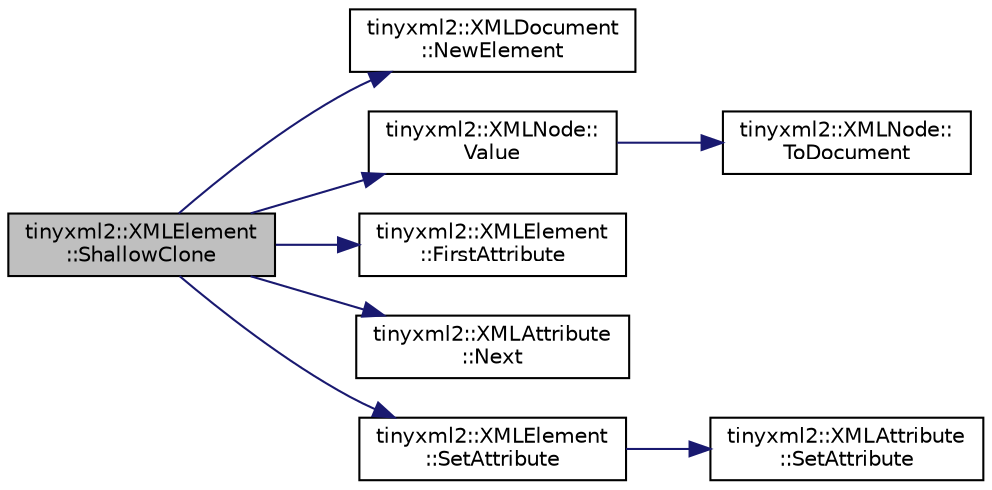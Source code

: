 digraph "tinyxml2::XMLElement::ShallowClone"
{
  edge [fontname="Helvetica",fontsize="10",labelfontname="Helvetica",labelfontsize="10"];
  node [fontname="Helvetica",fontsize="10",shape=record];
  rankdir="LR";
  Node1 [label="tinyxml2::XMLElement\l::ShallowClone",height=0.2,width=0.4,color="black", fillcolor="grey75", style="filled", fontcolor="black"];
  Node1 -> Node2 [color="midnightblue",fontsize="10",style="solid"];
  Node2 [label="tinyxml2::XMLDocument\l::NewElement",height=0.2,width=0.4,color="black", fillcolor="white", style="filled",URL="$classtinyxml2_1_1_x_m_l_document.html#a3c335a700a43d7c363a393142a23f234"];
  Node1 -> Node3 [color="midnightblue",fontsize="10",style="solid"];
  Node3 [label="tinyxml2::XMLNode::\lValue",height=0.2,width=0.4,color="black", fillcolor="white", style="filled",URL="$classtinyxml2_1_1_x_m_l_node.html#a92835c779871918f9af569bfe9669fe6"];
  Node3 -> Node4 [color="midnightblue",fontsize="10",style="solid"];
  Node4 [label="tinyxml2::XMLNode::\lToDocument",height=0.2,width=0.4,color="black", fillcolor="white", style="filled",URL="$classtinyxml2_1_1_x_m_l_node.html#a836e2966ed736fc3c94f70e12a2a3357",tooltip="Safely cast to a Document, or null. "];
  Node1 -> Node5 [color="midnightblue",fontsize="10",style="solid"];
  Node5 [label="tinyxml2::XMLElement\l::FirstAttribute",height=0.2,width=0.4,color="black", fillcolor="white", style="filled",URL="$classtinyxml2_1_1_x_m_l_element.html#a67593e63558ffda0386699c3e4cc0b2c",tooltip="Return the first attribute in the list. "];
  Node1 -> Node6 [color="midnightblue",fontsize="10",style="solid"];
  Node6 [label="tinyxml2::XMLAttribute\l::Next",height=0.2,width=0.4,color="black", fillcolor="white", style="filled",URL="$classtinyxml2_1_1_x_m_l_attribute.html#a7fd852d6185af90361ec1bc9a7681ad6",tooltip="The next attribute in the list. "];
  Node1 -> Node7 [color="midnightblue",fontsize="10",style="solid"];
  Node7 [label="tinyxml2::XMLElement\l::SetAttribute",height=0.2,width=0.4,color="black", fillcolor="white", style="filled",URL="$classtinyxml2_1_1_x_m_l_element.html#a11943abf2d0831548c3790dd5d9f119c",tooltip="Sets the named attribute to value. "];
  Node7 -> Node8 [color="midnightblue",fontsize="10",style="solid"];
  Node8 [label="tinyxml2::XMLAttribute\l::SetAttribute",height=0.2,width=0.4,color="black", fillcolor="white", style="filled",URL="$classtinyxml2_1_1_x_m_l_attribute.html#a406d2c4a13c7af99a65edb59dd9f7581",tooltip="Set the attribute to a string value. "];
}

